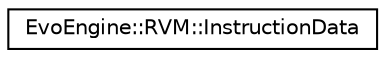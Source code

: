 digraph "Иерархия классов. Графический вид."
{
  edge [fontname="Helvetica",fontsize="10",labelfontname="Helvetica",labelfontsize="10"];
  node [fontname="Helvetica",fontsize="10",shape=record];
  rankdir="LR";
  Node0 [label="EvoEngine::RVM::InstructionData",height=0.2,width=0.4,color="black", fillcolor="white", style="filled",URL="$unionEvoEngine_1_1RVM_1_1InstructionData.html"];
}
